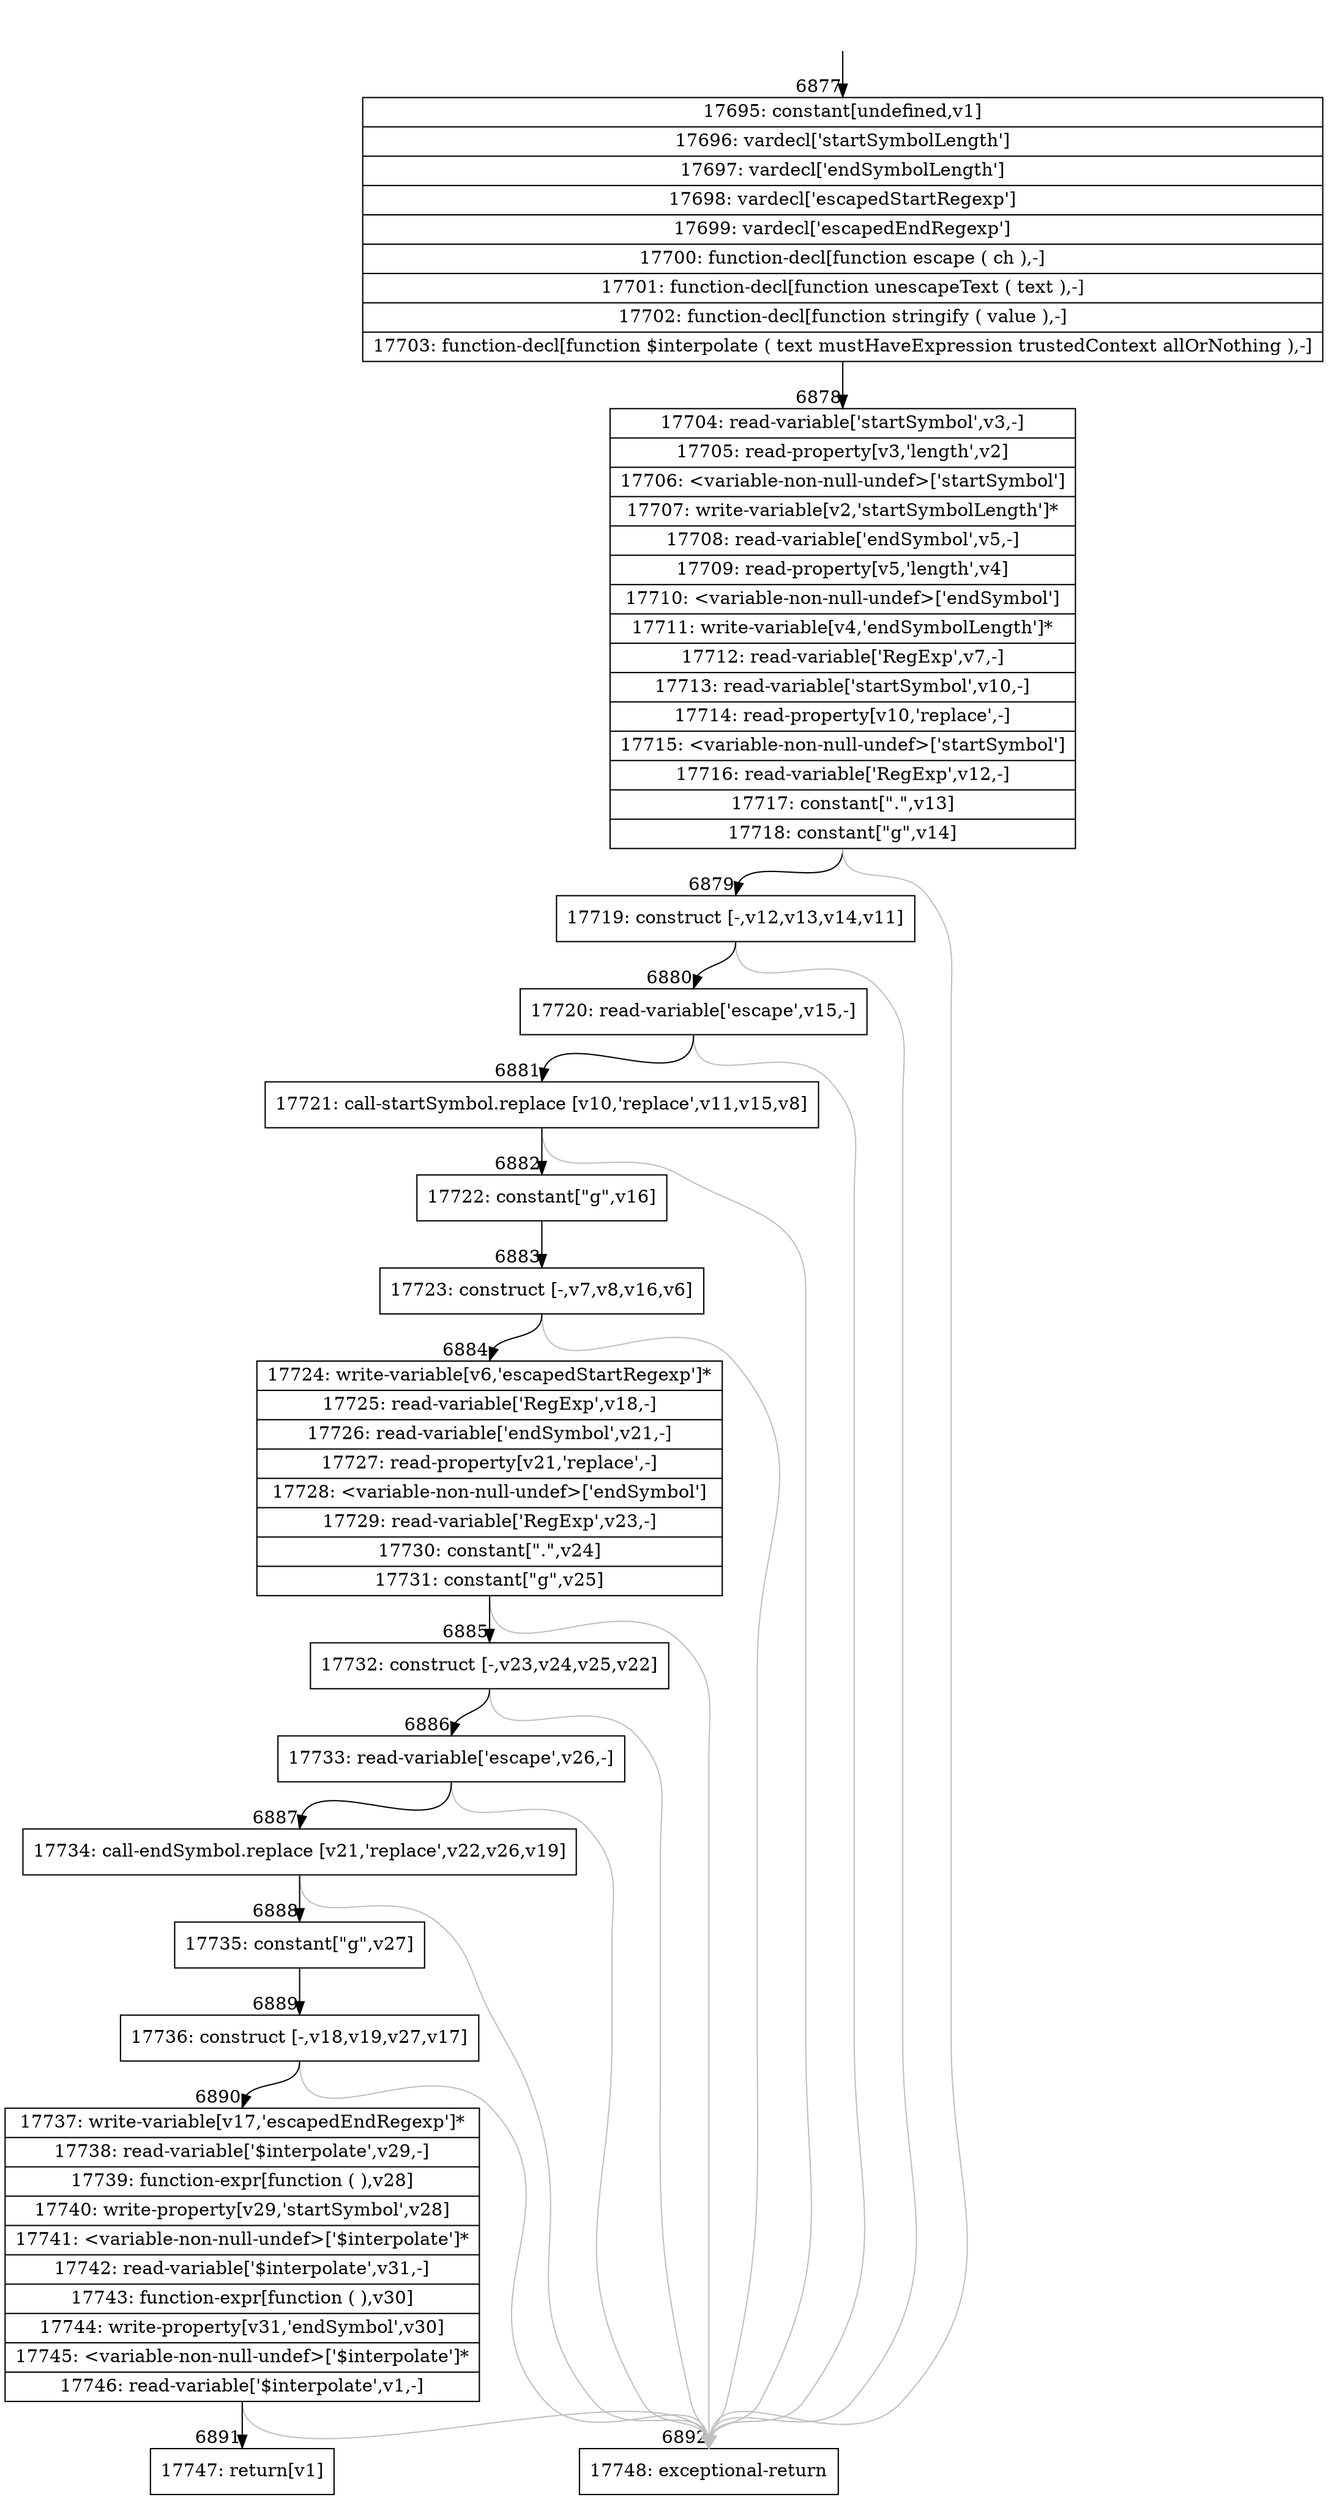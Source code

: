 digraph {
rankdir="TD"
BB_entry505[shape=none,label=""];
BB_entry505 -> BB6877 [tailport=s, headport=n, headlabel="    6877"]
BB6877 [shape=record label="{17695: constant[undefined,v1]|17696: vardecl['startSymbolLength']|17697: vardecl['endSymbolLength']|17698: vardecl['escapedStartRegexp']|17699: vardecl['escapedEndRegexp']|17700: function-decl[function escape ( ch ),-]|17701: function-decl[function unescapeText ( text ),-]|17702: function-decl[function stringify ( value ),-]|17703: function-decl[function $interpolate ( text mustHaveExpression trustedContext allOrNothing ),-]}" ] 
BB6877 -> BB6878 [tailport=s, headport=n, headlabel="      6878"]
BB6878 [shape=record label="{17704: read-variable['startSymbol',v3,-]|17705: read-property[v3,'length',v2]|17706: \<variable-non-null-undef\>['startSymbol']|17707: write-variable[v2,'startSymbolLength']*|17708: read-variable['endSymbol',v5,-]|17709: read-property[v5,'length',v4]|17710: \<variable-non-null-undef\>['endSymbol']|17711: write-variable[v4,'endSymbolLength']*|17712: read-variable['RegExp',v7,-]|17713: read-variable['startSymbol',v10,-]|17714: read-property[v10,'replace',-]|17715: \<variable-non-null-undef\>['startSymbol']|17716: read-variable['RegExp',v12,-]|17717: constant[\".\",v13]|17718: constant[\"g\",v14]}" ] 
BB6878 -> BB6879 [tailport=s, headport=n, headlabel="      6879"]
BB6878 -> BB6892 [tailport=s, headport=n, color=gray, headlabel="      6892"]
BB6879 [shape=record label="{17719: construct [-,v12,v13,v14,v11]}" ] 
BB6879 -> BB6880 [tailport=s, headport=n, headlabel="      6880"]
BB6879 -> BB6892 [tailport=s, headport=n, color=gray]
BB6880 [shape=record label="{17720: read-variable['escape',v15,-]}" ] 
BB6880 -> BB6881 [tailport=s, headport=n, headlabel="      6881"]
BB6880 -> BB6892 [tailport=s, headport=n, color=gray]
BB6881 [shape=record label="{17721: call-startSymbol.replace [v10,'replace',v11,v15,v8]}" ] 
BB6881 -> BB6882 [tailport=s, headport=n, headlabel="      6882"]
BB6881 -> BB6892 [tailport=s, headport=n, color=gray]
BB6882 [shape=record label="{17722: constant[\"g\",v16]}" ] 
BB6882 -> BB6883 [tailport=s, headport=n, headlabel="      6883"]
BB6883 [shape=record label="{17723: construct [-,v7,v8,v16,v6]}" ] 
BB6883 -> BB6884 [tailport=s, headport=n, headlabel="      6884"]
BB6883 -> BB6892 [tailport=s, headport=n, color=gray]
BB6884 [shape=record label="{17724: write-variable[v6,'escapedStartRegexp']*|17725: read-variable['RegExp',v18,-]|17726: read-variable['endSymbol',v21,-]|17727: read-property[v21,'replace',-]|17728: \<variable-non-null-undef\>['endSymbol']|17729: read-variable['RegExp',v23,-]|17730: constant[\".\",v24]|17731: constant[\"g\",v25]}" ] 
BB6884 -> BB6885 [tailport=s, headport=n, headlabel="      6885"]
BB6884 -> BB6892 [tailport=s, headport=n, color=gray]
BB6885 [shape=record label="{17732: construct [-,v23,v24,v25,v22]}" ] 
BB6885 -> BB6886 [tailport=s, headport=n, headlabel="      6886"]
BB6885 -> BB6892 [tailport=s, headport=n, color=gray]
BB6886 [shape=record label="{17733: read-variable['escape',v26,-]}" ] 
BB6886 -> BB6887 [tailport=s, headport=n, headlabel="      6887"]
BB6886 -> BB6892 [tailport=s, headport=n, color=gray]
BB6887 [shape=record label="{17734: call-endSymbol.replace [v21,'replace',v22,v26,v19]}" ] 
BB6887 -> BB6888 [tailport=s, headport=n, headlabel="      6888"]
BB6887 -> BB6892 [tailport=s, headport=n, color=gray]
BB6888 [shape=record label="{17735: constant[\"g\",v27]}" ] 
BB6888 -> BB6889 [tailport=s, headport=n, headlabel="      6889"]
BB6889 [shape=record label="{17736: construct [-,v18,v19,v27,v17]}" ] 
BB6889 -> BB6890 [tailport=s, headport=n, headlabel="      6890"]
BB6889 -> BB6892 [tailport=s, headport=n, color=gray]
BB6890 [shape=record label="{17737: write-variable[v17,'escapedEndRegexp']*|17738: read-variable['$interpolate',v29,-]|17739: function-expr[function ( ),v28]|17740: write-property[v29,'startSymbol',v28]|17741: \<variable-non-null-undef\>['$interpolate']*|17742: read-variable['$interpolate',v31,-]|17743: function-expr[function ( ),v30]|17744: write-property[v31,'endSymbol',v30]|17745: \<variable-non-null-undef\>['$interpolate']*|17746: read-variable['$interpolate',v1,-]}" ] 
BB6890 -> BB6891 [tailport=s, headport=n, headlabel="      6891"]
BB6890 -> BB6892 [tailport=s, headport=n, color=gray]
BB6891 [shape=record label="{17747: return[v1]}" ] 
BB6892 [shape=record label="{17748: exceptional-return}" ] 
//#$~ 10926
}
